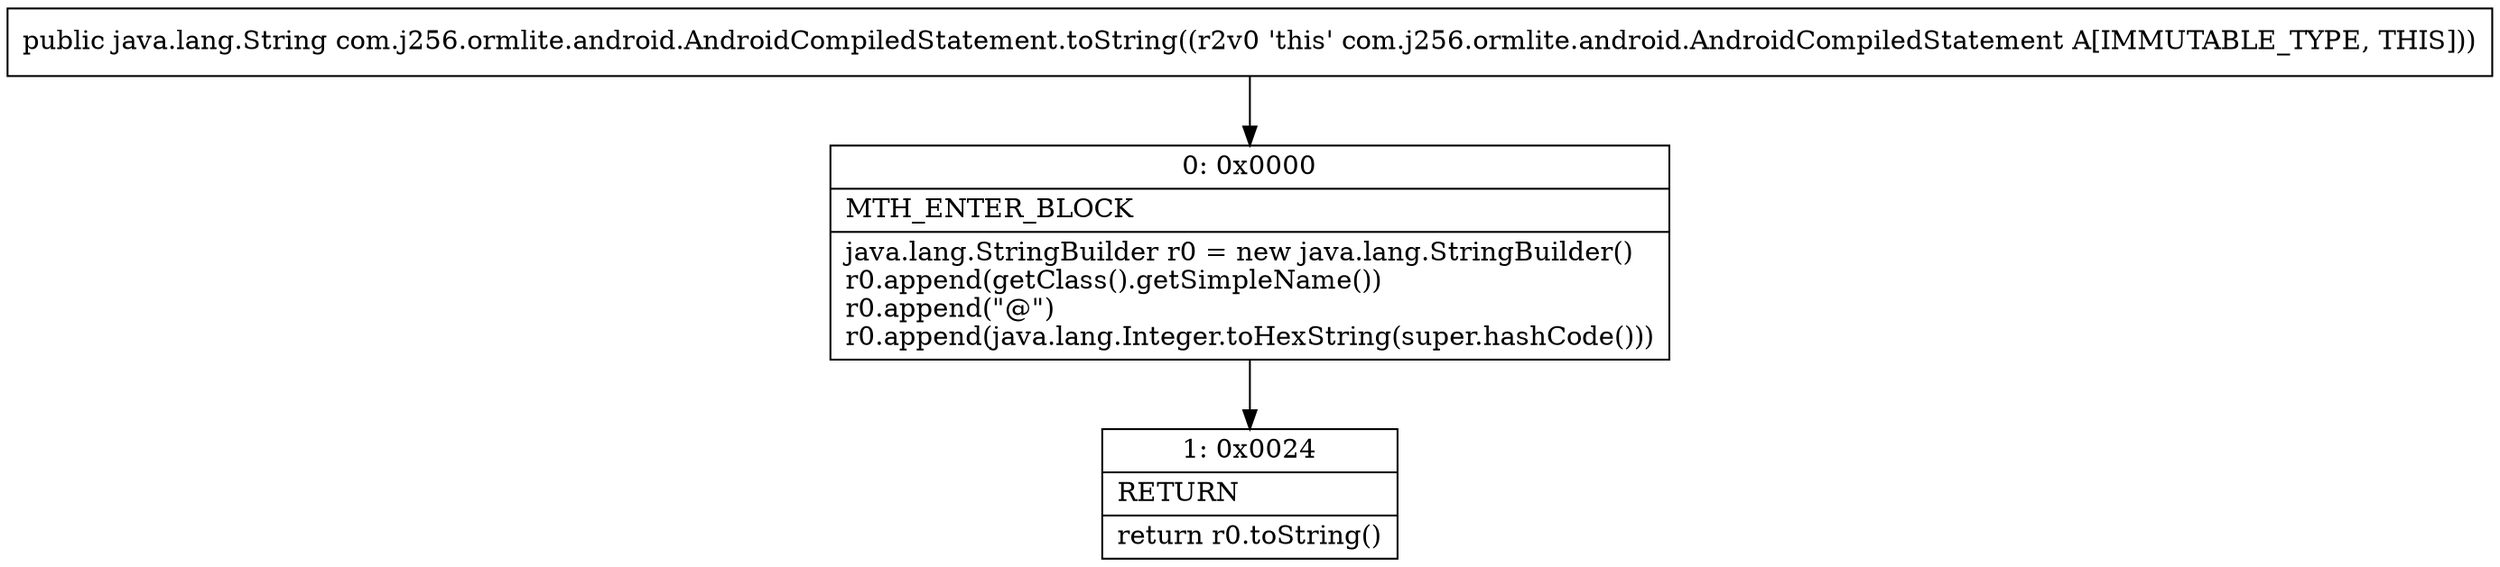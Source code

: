 digraph "CFG forcom.j256.ormlite.android.AndroidCompiledStatement.toString()Ljava\/lang\/String;" {
Node_0 [shape=record,label="{0\:\ 0x0000|MTH_ENTER_BLOCK\l|java.lang.StringBuilder r0 = new java.lang.StringBuilder()\lr0.append(getClass().getSimpleName())\lr0.append(\"@\")\lr0.append(java.lang.Integer.toHexString(super.hashCode()))\l}"];
Node_1 [shape=record,label="{1\:\ 0x0024|RETURN\l|return r0.toString()\l}"];
MethodNode[shape=record,label="{public java.lang.String com.j256.ormlite.android.AndroidCompiledStatement.toString((r2v0 'this' com.j256.ormlite.android.AndroidCompiledStatement A[IMMUTABLE_TYPE, THIS])) }"];
MethodNode -> Node_0;
Node_0 -> Node_1;
}


